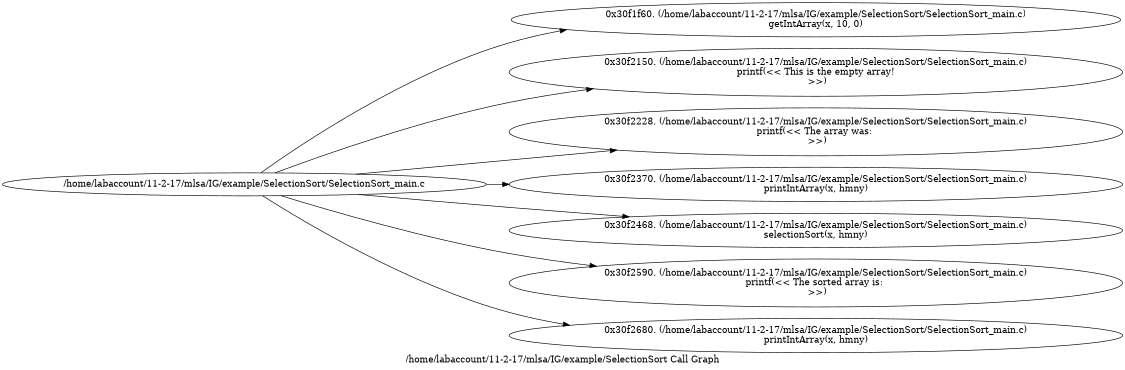 digraph "/home/labaccount/11-2-17/mlsa/IG/example/SelectionSort Call Graph" {
	graph [dpi=300
		rankdir=LR
		size="7.5, 10"
		label="/home/labaccount/11-2-17/mlsa/IG/example/SelectionSort Call Graph"
	];

	Node0x752186748 [shape=oval, label="/home/labaccount/11-2-17/mlsa/IG/example/SelectionSort/SelectionSort_main.c"];
	Node0x495203711 [shape=oval, label="0x30f1f60. (/home/labaccount/11-2-17/mlsa/IG/example/SelectionSort/SelectionSort_main.c)\ngetIntArray(x, 10, 0)"];
	Node0x752186748 -> Node0x495203711;
	Node0x320478376 [shape=oval, label="0x30f2150. (/home/labaccount/11-2-17/mlsa/IG/example/SelectionSort/SelectionSort_main.c)\nprintf(<< This is the empty array!\n >>)"];
	Node0x752186748 -> Node0x320478376;
	Node0x772388337 [shape=oval, label="0x30f2228. (/home/labaccount/11-2-17/mlsa/IG/example/SelectionSort/SelectionSort_main.c)\nprintf(<< The array was: \n >>)"];
	Node0x752186748 -> Node0x772388337;
	Node0x786044942 [shape=oval, label="0x30f2370. (/home/labaccount/11-2-17/mlsa/IG/example/SelectionSort/SelectionSort_main.c)\nprintIntArray(x, hmny)"];
	Node0x752186748 -> Node0x786044942;
	Node0x867089739 [shape=oval, label="0x30f2468. (/home/labaccount/11-2-17/mlsa/IG/example/SelectionSort/SelectionSort_main.c)\nselectionSort(x, hmny)"];
	Node0x752186748 -> Node0x867089739;
	Node0x313533017 [shape=oval, label="0x30f2590. (/home/labaccount/11-2-17/mlsa/IG/example/SelectionSort/SelectionSort_main.c)\nprintf(<< The sorted array is: \n >>)"];
	Node0x752186748 -> Node0x313533017;
	Node0x180975247 [shape=oval, label="0x30f2680. (/home/labaccount/11-2-17/mlsa/IG/example/SelectionSort/SelectionSort_main.c)\nprintIntArray(x, hmny)"];
	Node0x752186748 -> Node0x180975247;
}